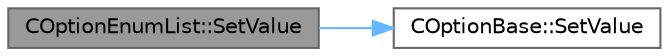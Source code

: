 digraph "COptionEnumList::SetValue"
{
 // LATEX_PDF_SIZE
  bgcolor="transparent";
  edge [fontname=Helvetica,fontsize=10,labelfontname=Helvetica,labelfontsize=10];
  node [fontname=Helvetica,fontsize=10,shape=box,height=0.2,width=0.4];
  rankdir="LR";
  Node1 [id="Node000001",label="COptionEnumList::SetValue",height=0.2,width=0.4,color="gray40", fillcolor="grey60", style="filled", fontcolor="black",tooltip=" "];
  Node1 -> Node2 [id="edge1_Node000001_Node000002",color="steelblue1",style="solid",tooltip=" "];
  Node2 [id="Node000002",label="COptionBase::SetValue",height=0.2,width=0.4,color="grey40", fillcolor="white", style="filled",URL="$classCOptionBase.html#af1fdb6f6d4b9217832b93fade86ba592",tooltip=" "];
}
